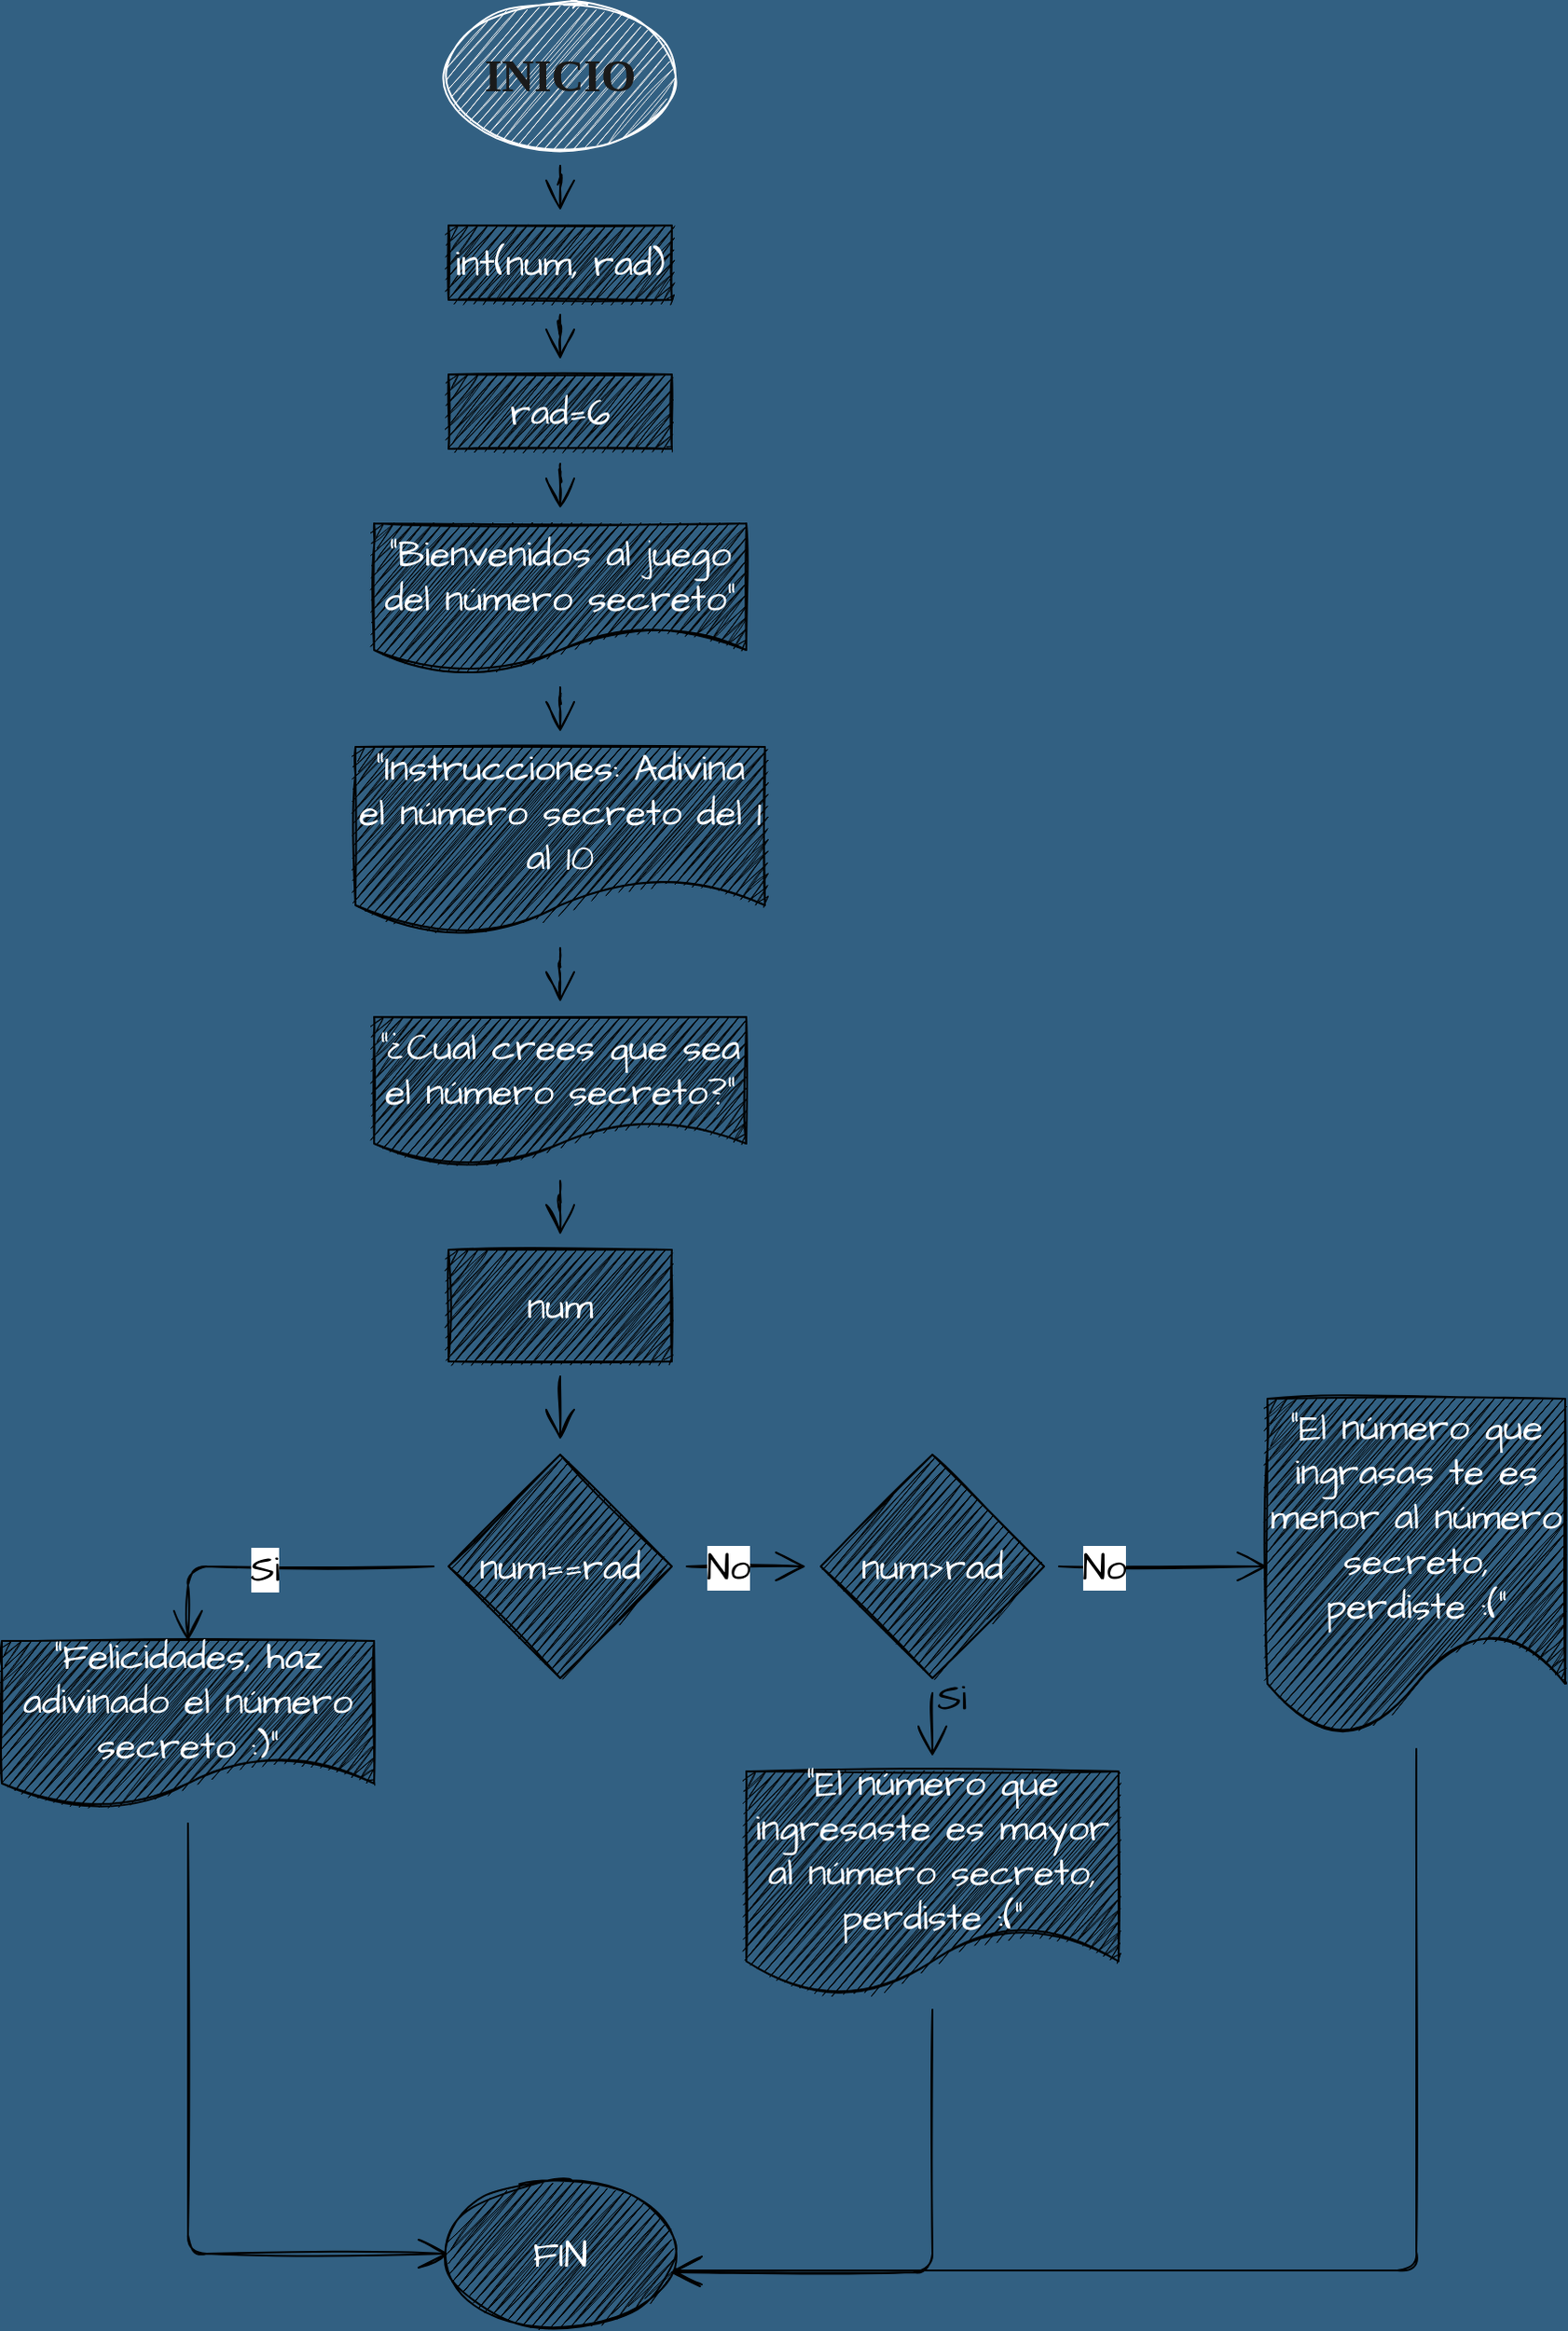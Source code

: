 <mxfile version="20.2.7" type="github">
  <diagram id="u67dX7LuW-knlKNxf9Rq" name="Página-1">
    <mxGraphModel dx="1422" dy="794" grid="1" gridSize="10" guides="1" tooltips="1" connect="1" arrows="1" fold="1" page="1" pageScale="1" pageWidth="827" pageHeight="1169" background="#326082" math="0" shadow="0">
      <root>
        <mxCell id="0" />
        <mxCell id="1" parent="0" />
        <mxCell id="oEFzLMwlCO0eNJGv6J33-5" value="" style="edgeStyle=orthogonalEdgeStyle;sketch=1;hachureGap=4;orthogonalLoop=1;jettySize=auto;html=1;fontFamily=Architects Daughter;fontSource=https%3A%2F%2Ffonts.googleapis.com%2Fcss%3Ffamily%3DArchitects%2BDaughter;fontSize=16;fontColor=#0000FF;endArrow=open;startSize=14;endSize=14;sourcePerimeterSpacing=8;targetPerimeterSpacing=8;" parent="1" source="5cdl0AAwfdwbmxtHFMMj-34" target="oEFzLMwlCO0eNJGv6J33-4" edge="1">
          <mxGeometry relative="1" as="geometry" />
        </mxCell>
        <mxCell id="5cdl0AAwfdwbmxtHFMMj-34" value="&lt;h1&gt;INICIO&lt;/h1&gt;" style="ellipse;whiteSpace=wrap;html=1;fontFamily=Times New Roman;fontColor=#1A1A1A;strokeColor=#FFFFFF;fillColor=#EEEEEE;sketch=1;rounded=0;" parent="1" vertex="1">
          <mxGeometry x="280" width="120" height="80" as="geometry" />
        </mxCell>
        <mxCell id="oEFzLMwlCO0eNJGv6J33-7" value="" style="edgeStyle=orthogonalEdgeStyle;sketch=1;hachureGap=4;orthogonalLoop=1;jettySize=auto;html=1;fontFamily=Architects Daughter;fontSource=https%3A%2F%2Ffonts.googleapis.com%2Fcss%3Ffamily%3DArchitects%2BDaughter;fontSize=16;fontColor=#FFFFFF;endArrow=open;startSize=14;endSize=14;sourcePerimeterSpacing=8;targetPerimeterSpacing=8;" parent="1" source="oEFzLMwlCO0eNJGv6J33-4" target="oEFzLMwlCO0eNJGv6J33-6" edge="1">
          <mxGeometry relative="1" as="geometry" />
        </mxCell>
        <mxCell id="oEFzLMwlCO0eNJGv6J33-4" value="&lt;font color=&quot;#ffffff&quot;&gt;int(num, rad)&lt;/font&gt;" style="rounded=0;whiteSpace=wrap;html=1;labelBackgroundColor=none;sketch=1;hachureGap=4;fillStyle=zigzag;fontFamily=Architects Daughter;fontSource=https%3A%2F%2Ffonts.googleapis.com%2Fcss%3Ffamily%3DArchitects%2BDaughter;fontSize=20;fontColor=#0000FF;fillColor=#000000;" parent="1" vertex="1">
          <mxGeometry x="280" y="120" width="120" height="40" as="geometry" />
        </mxCell>
        <mxCell id="oEFzLMwlCO0eNJGv6J33-12" value="" style="edgeStyle=orthogonalEdgeStyle;sketch=1;hachureGap=4;orthogonalLoop=1;jettySize=auto;html=1;fontFamily=Architects Daughter;fontSource=https%3A%2F%2Ffonts.googleapis.com%2Fcss%3Ffamily%3DArchitects%2BDaughter;fontSize=16;fontColor=#FFFFFF;endArrow=open;startSize=14;endSize=14;sourcePerimeterSpacing=8;targetPerimeterSpacing=8;" parent="1" source="oEFzLMwlCO0eNJGv6J33-6" target="oEFzLMwlCO0eNJGv6J33-10" edge="1">
          <mxGeometry relative="1" as="geometry" />
        </mxCell>
        <mxCell id="oEFzLMwlCO0eNJGv6J33-6" value="rad=6" style="rounded=0;whiteSpace=wrap;html=1;labelBackgroundColor=none;sketch=1;hachureGap=4;fillStyle=zigzag;fontFamily=Architects Daughter;fontSource=https%3A%2F%2Ffonts.googleapis.com%2Fcss%3Ffamily%3DArchitects%2BDaughter;fontSize=20;fontColor=#FFFFFF;fillColor=#000000;" parent="1" vertex="1">
          <mxGeometry x="280" y="200" width="120" height="40" as="geometry" />
        </mxCell>
        <mxCell id="oEFzLMwlCO0eNJGv6J33-13" value="" style="edgeStyle=orthogonalEdgeStyle;sketch=1;hachureGap=4;orthogonalLoop=1;jettySize=auto;html=1;fontFamily=Architects Daughter;fontSource=https%3A%2F%2Ffonts.googleapis.com%2Fcss%3Ffamily%3DArchitects%2BDaughter;fontSize=16;fontColor=#FFFFFF;endArrow=open;startSize=14;endSize=14;sourcePerimeterSpacing=8;targetPerimeterSpacing=8;" parent="1" source="oEFzLMwlCO0eNJGv6J33-10" target="oEFzLMwlCO0eNJGv6J33-11" edge="1">
          <mxGeometry relative="1" as="geometry" />
        </mxCell>
        <mxCell id="oEFzLMwlCO0eNJGv6J33-10" value="&quot;Bienvenidos al juego del número secreto&quot;" style="shape=document;whiteSpace=wrap;html=1;boundedLbl=1;labelBackgroundColor=none;sketch=1;hachureGap=4;fillStyle=zigzag;fontFamily=Architects Daughter;fontSource=https%3A%2F%2Ffonts.googleapis.com%2Fcss%3Ffamily%3DArchitects%2BDaughter;fontSize=20;fontColor=#FFFFFF;fillColor=#000000;" parent="1" vertex="1">
          <mxGeometry x="240" y="280" width="200" height="80" as="geometry" />
        </mxCell>
        <mxCell id="oEFzLMwlCO0eNJGv6J33-15" value="" style="edgeStyle=orthogonalEdgeStyle;sketch=1;hachureGap=4;orthogonalLoop=1;jettySize=auto;html=1;fontFamily=Architects Daughter;fontSource=https%3A%2F%2Ffonts.googleapis.com%2Fcss%3Ffamily%3DArchitects%2BDaughter;fontSize=16;fontColor=#FFFFFF;endArrow=open;startSize=14;endSize=14;sourcePerimeterSpacing=8;targetPerimeterSpacing=8;" parent="1" source="oEFzLMwlCO0eNJGv6J33-11" target="oEFzLMwlCO0eNJGv6J33-14" edge="1">
          <mxGeometry relative="1" as="geometry" />
        </mxCell>
        <mxCell id="oEFzLMwlCO0eNJGv6J33-11" value="&quot;Instrucciones: Adivina el número secreto del 1 al 10" style="shape=document;whiteSpace=wrap;html=1;boundedLbl=1;labelBackgroundColor=none;sketch=1;hachureGap=4;fillStyle=zigzag;fontFamily=Architects Daughter;fontSource=https%3A%2F%2Ffonts.googleapis.com%2Fcss%3Ffamily%3DArchitects%2BDaughter;fontSize=20;fontColor=#FFFFFF;fillColor=#000000;" parent="1" vertex="1">
          <mxGeometry x="230" y="400" width="220" height="100" as="geometry" />
        </mxCell>
        <mxCell id="oEFzLMwlCO0eNJGv6J33-17" value="" style="edgeStyle=orthogonalEdgeStyle;sketch=1;hachureGap=4;orthogonalLoop=1;jettySize=auto;html=1;fontFamily=Architects Daughter;fontSource=https%3A%2F%2Ffonts.googleapis.com%2Fcss%3Ffamily%3DArchitects%2BDaughter;fontSize=16;fontColor=#FFFFFF;endArrow=open;startSize=14;endSize=14;sourcePerimeterSpacing=8;targetPerimeterSpacing=8;" parent="1" source="oEFzLMwlCO0eNJGv6J33-14" target="oEFzLMwlCO0eNJGv6J33-16" edge="1">
          <mxGeometry relative="1" as="geometry" />
        </mxCell>
        <mxCell id="oEFzLMwlCO0eNJGv6J33-14" value="&quot;¿Cual crees que sea el número secreto?&quot;" style="shape=document;whiteSpace=wrap;html=1;boundedLbl=1;labelBackgroundColor=none;sketch=1;hachureGap=4;fillStyle=zigzag;fontFamily=Architects Daughter;fontSource=https%3A%2F%2Ffonts.googleapis.com%2Fcss%3Ffamily%3DArchitects%2BDaughter;fontSize=20;fontColor=#FFFFFF;fillColor=#000000;" parent="1" vertex="1">
          <mxGeometry x="240" y="545" width="200" height="80" as="geometry" />
        </mxCell>
        <mxCell id="oEFzLMwlCO0eNJGv6J33-19" value="" style="edgeStyle=orthogonalEdgeStyle;sketch=1;hachureGap=4;orthogonalLoop=1;jettySize=auto;html=1;fontFamily=Architects Daughter;fontSource=https%3A%2F%2Ffonts.googleapis.com%2Fcss%3Ffamily%3DArchitects%2BDaughter;fontSize=16;fontColor=#FFFFFF;endArrow=open;startSize=14;endSize=14;sourcePerimeterSpacing=8;targetPerimeterSpacing=8;" parent="1" source="oEFzLMwlCO0eNJGv6J33-16" target="oEFzLMwlCO0eNJGv6J33-18" edge="1">
          <mxGeometry relative="1" as="geometry" />
        </mxCell>
        <mxCell id="oEFzLMwlCO0eNJGv6J33-16" value="num" style="rounded=0;whiteSpace=wrap;html=1;labelBackgroundColor=none;sketch=1;hachureGap=4;fillStyle=zigzag;fontFamily=Architects Daughter;fontSource=https%3A%2F%2Ffonts.googleapis.com%2Fcss%3Ffamily%3DArchitects%2BDaughter;fontSize=20;fontColor=#FFFFFF;fillColor=#000000;" parent="1" vertex="1">
          <mxGeometry x="280" y="670" width="120" height="60" as="geometry" />
        </mxCell>
        <mxCell id="oEFzLMwlCO0eNJGv6J33-21" style="edgeStyle=orthogonalEdgeStyle;sketch=1;hachureGap=4;orthogonalLoop=1;jettySize=auto;html=1;entryX=0.5;entryY=0;entryDx=0;entryDy=0;fontFamily=Architects Daughter;fontSource=https%3A%2F%2Ffonts.googleapis.com%2Fcss%3Ffamily%3DArchitects%2BDaughter;fontSize=16;fontColor=#FFFFFF;endArrow=open;startSize=14;endSize=14;sourcePerimeterSpacing=8;targetPerimeterSpacing=8;" parent="1" source="oEFzLMwlCO0eNJGv6J33-18" target="oEFzLMwlCO0eNJGv6J33-20" edge="1">
          <mxGeometry relative="1" as="geometry" />
        </mxCell>
        <mxCell id="oEFzLMwlCO0eNJGv6J33-29" value="&lt;font color=&quot;#000000&quot;&gt;Si&lt;/font&gt;" style="edgeLabel;html=1;align=center;verticalAlign=middle;resizable=0;points=[];fontSize=20;fontFamily=Architects Daughter;fontColor=#FFFFFF;labelBackgroundColor=#FFFFFF;" parent="oEFzLMwlCO0eNJGv6J33-21" vertex="1" connectable="0">
          <mxGeometry x="0.056" y="1" relative="1" as="geometry">
            <mxPoint as="offset" />
          </mxGeometry>
        </mxCell>
        <mxCell id="oEFzLMwlCO0eNJGv6J33-24" value="" style="edgeStyle=orthogonalEdgeStyle;sketch=1;hachureGap=4;orthogonalLoop=1;jettySize=auto;html=1;fontFamily=Architects Daughter;fontSource=https%3A%2F%2Ffonts.googleapis.com%2Fcss%3Ffamily%3DArchitects%2BDaughter;fontSize=16;fontColor=#FFFFFF;endArrow=open;startSize=14;endSize=14;sourcePerimeterSpacing=8;targetPerimeterSpacing=8;" parent="1" source="oEFzLMwlCO0eNJGv6J33-18" target="oEFzLMwlCO0eNJGv6J33-23" edge="1">
          <mxGeometry relative="1" as="geometry" />
        </mxCell>
        <mxCell id="oEFzLMwlCO0eNJGv6J33-30" value="No" style="edgeLabel;html=1;align=center;verticalAlign=middle;resizable=0;points=[];fontSize=20;fontFamily=Architects Daughter;fontColor=#000000;" parent="oEFzLMwlCO0eNJGv6J33-24" vertex="1" connectable="0">
          <mxGeometry x="-0.306" relative="1" as="geometry">
            <mxPoint as="offset" />
          </mxGeometry>
        </mxCell>
        <mxCell id="oEFzLMwlCO0eNJGv6J33-18" value="num==rad" style="rhombus;whiteSpace=wrap;html=1;labelBackgroundColor=none;sketch=1;hachureGap=4;fillStyle=zigzag;fontFamily=Architects Daughter;fontSource=https%3A%2F%2Ffonts.googleapis.com%2Fcss%3Ffamily%3DArchitects%2BDaughter;fontSize=20;fontColor=#FFFFFF;fillColor=#000000;" parent="1" vertex="1">
          <mxGeometry x="280" y="780" width="120" height="120" as="geometry" />
        </mxCell>
        <mxCell id="lf7SnnXNUTKToD-glBmO-2" style="edgeStyle=orthogonalEdgeStyle;sketch=1;hachureGap=4;orthogonalLoop=1;jettySize=auto;html=1;entryX=0;entryY=0.5;entryDx=0;entryDy=0;fontFamily=Architects Daughter;fontSource=https%3A%2F%2Ffonts.googleapis.com%2Fcss%3Ffamily%3DArchitects%2BDaughter;fontSize=16;fontColor=#000000;endArrow=open;startSize=14;endSize=14;sourcePerimeterSpacing=8;targetPerimeterSpacing=8;" edge="1" parent="1" source="oEFzLMwlCO0eNJGv6J33-20" target="lf7SnnXNUTKToD-glBmO-1">
          <mxGeometry relative="1" as="geometry">
            <Array as="points">
              <mxPoint x="140" y="1209" />
            </Array>
          </mxGeometry>
        </mxCell>
        <mxCell id="oEFzLMwlCO0eNJGv6J33-20" value="&quot;Felicidades, haz adivinado el número secreto :)&quot;" style="shape=document;whiteSpace=wrap;html=1;boundedLbl=1;labelBackgroundColor=none;sketch=1;hachureGap=4;fillStyle=zigzag;fontFamily=Architects Daughter;fontSource=https%3A%2F%2Ffonts.googleapis.com%2Fcss%3Ffamily%3DArchitects%2BDaughter;fontSize=20;fontColor=#FFFFFF;fillColor=#000000;" parent="1" vertex="1">
          <mxGeometry x="40" y="880" width="200" height="90" as="geometry" />
        </mxCell>
        <mxCell id="oEFzLMwlCO0eNJGv6J33-26" value="" style="edgeStyle=orthogonalEdgeStyle;sketch=1;hachureGap=4;orthogonalLoop=1;jettySize=auto;html=1;fontFamily=Architects Daughter;fontSource=https%3A%2F%2Ffonts.googleapis.com%2Fcss%3Ffamily%3DArchitects%2BDaughter;fontSize=16;fontColor=#FFFFFF;endArrow=open;startSize=14;endSize=14;sourcePerimeterSpacing=8;targetPerimeterSpacing=8;" parent="1" source="oEFzLMwlCO0eNJGv6J33-23" target="oEFzLMwlCO0eNJGv6J33-25" edge="1">
          <mxGeometry relative="1" as="geometry" />
        </mxCell>
        <mxCell id="oEFzLMwlCO0eNJGv6J33-28" style="edgeStyle=orthogonalEdgeStyle;sketch=1;hachureGap=4;orthogonalLoop=1;jettySize=auto;html=1;entryX=0;entryY=0.5;entryDx=0;entryDy=0;fontFamily=Architects Daughter;fontSource=https%3A%2F%2Ffonts.googleapis.com%2Fcss%3Ffamily%3DArchitects%2BDaughter;fontSize=16;fontColor=#FFFFFF;endArrow=open;startSize=14;endSize=14;sourcePerimeterSpacing=8;targetPerimeterSpacing=8;" parent="1" source="oEFzLMwlCO0eNJGv6J33-23" target="oEFzLMwlCO0eNJGv6J33-27" edge="1">
          <mxGeometry relative="1" as="geometry" />
        </mxCell>
        <mxCell id="oEFzLMwlCO0eNJGv6J33-31" value="No" style="edgeLabel;html=1;align=center;verticalAlign=middle;resizable=0;points=[];fontSize=20;fontFamily=Architects Daughter;fontColor=#000000;" parent="oEFzLMwlCO0eNJGv6J33-28" vertex="1" connectable="0">
          <mxGeometry x="-0.571" relative="1" as="geometry">
            <mxPoint as="offset" />
          </mxGeometry>
        </mxCell>
        <mxCell id="oEFzLMwlCO0eNJGv6J33-23" value="num&amp;gt;rad" style="rhombus;whiteSpace=wrap;html=1;labelBackgroundColor=none;sketch=1;hachureGap=4;fillStyle=zigzag;fontFamily=Architects Daughter;fontSource=https%3A%2F%2Ffonts.googleapis.com%2Fcss%3Ffamily%3DArchitects%2BDaughter;fontSize=20;fontColor=#FFFFFF;fillColor=#000000;" parent="1" vertex="1">
          <mxGeometry x="480" y="780" width="120" height="120" as="geometry" />
        </mxCell>
        <mxCell id="lf7SnnXNUTKToD-glBmO-3" style="edgeStyle=orthogonalEdgeStyle;sketch=1;hachureGap=4;orthogonalLoop=1;jettySize=auto;html=1;entryX=0.992;entryY=0.625;entryDx=0;entryDy=0;entryPerimeter=0;fontFamily=Architects Daughter;fontSource=https%3A%2F%2Ffonts.googleapis.com%2Fcss%3Ffamily%3DArchitects%2BDaughter;fontSize=16;fontColor=#000000;endArrow=open;startSize=14;endSize=14;sourcePerimeterSpacing=8;targetPerimeterSpacing=8;" edge="1" parent="1" source="oEFzLMwlCO0eNJGv6J33-25" target="lf7SnnXNUTKToD-glBmO-1">
          <mxGeometry relative="1" as="geometry">
            <Array as="points">
              <mxPoint x="540" y="1219" />
            </Array>
          </mxGeometry>
        </mxCell>
        <mxCell id="oEFzLMwlCO0eNJGv6J33-25" value="&quot;El número que ingresaste es mayor al número secreto, perdiste :(&quot;" style="shape=document;whiteSpace=wrap;html=1;boundedLbl=1;labelBackgroundColor=none;sketch=1;hachureGap=4;fillStyle=zigzag;fontFamily=Architects Daughter;fontSource=https%3A%2F%2Ffonts.googleapis.com%2Fcss%3Ffamily%3DArchitects%2BDaughter;fontSize=20;fontColor=#FFFFFF;fillColor=#000000;" parent="1" vertex="1">
          <mxGeometry x="440" y="950" width="200" height="120" as="geometry" />
        </mxCell>
        <mxCell id="lf7SnnXNUTKToD-glBmO-4" style="edgeStyle=orthogonalEdgeStyle;sketch=1;hachureGap=4;orthogonalLoop=1;jettySize=auto;html=1;entryX=1;entryY=0.613;entryDx=0;entryDy=0;entryPerimeter=0;fontFamily=Architects Daughter;fontSource=https%3A%2F%2Ffonts.googleapis.com%2Fcss%3Ffamily%3DArchitects%2BDaughter;fontSize=16;fontColor=#000000;endArrow=open;startSize=14;endSize=14;sourcePerimeterSpacing=8;targetPerimeterSpacing=8;" edge="1" parent="1" source="oEFzLMwlCO0eNJGv6J33-27" target="lf7SnnXNUTKToD-glBmO-1">
          <mxGeometry relative="1" as="geometry">
            <Array as="points">
              <mxPoint x="800" y="1218" />
            </Array>
          </mxGeometry>
        </mxCell>
        <mxCell id="oEFzLMwlCO0eNJGv6J33-27" value="&quot;El número que ingrasas te es menor al número secreto, perdiste :(&quot;" style="shape=document;whiteSpace=wrap;html=1;boundedLbl=1;labelBackgroundColor=none;sketch=1;hachureGap=4;fillStyle=zigzag;fontFamily=Architects Daughter;fontSource=https%3A%2F%2Ffonts.googleapis.com%2Fcss%3Ffamily%3DArchitects%2BDaughter;fontSize=20;fontColor=#FFFFFF;fillColor=#000000;" parent="1" vertex="1">
          <mxGeometry x="720" y="750" width="160" height="180" as="geometry" />
        </mxCell>
        <mxCell id="oEFzLMwlCO0eNJGv6J33-32" value="Si" style="text;html=1;align=center;verticalAlign=middle;resizable=0;points=[];autosize=1;strokeColor=none;fillColor=none;fontSize=20;fontFamily=Architects Daughter;fontColor=#000000;" parent="1" vertex="1">
          <mxGeometry x="530" y="890" width="40" height="40" as="geometry" />
        </mxCell>
        <mxCell id="lf7SnnXNUTKToD-glBmO-1" value="&lt;font color=&quot;#ffffff&quot;&gt;FIN&lt;/font&gt;" style="ellipse;whiteSpace=wrap;html=1;labelBackgroundColor=none;sketch=1;hachureGap=4;fillStyle=zigzag;fontFamily=Architects Daughter;fontSource=https%3A%2F%2Ffonts.googleapis.com%2Fcss%3Ffamily%3DArchitects%2BDaughter;fontSize=20;fontColor=#000000;fillColor=#000000;" vertex="1" parent="1">
          <mxGeometry x="280" y="1169" width="120" height="80" as="geometry" />
        </mxCell>
      </root>
    </mxGraphModel>
  </diagram>
</mxfile>
